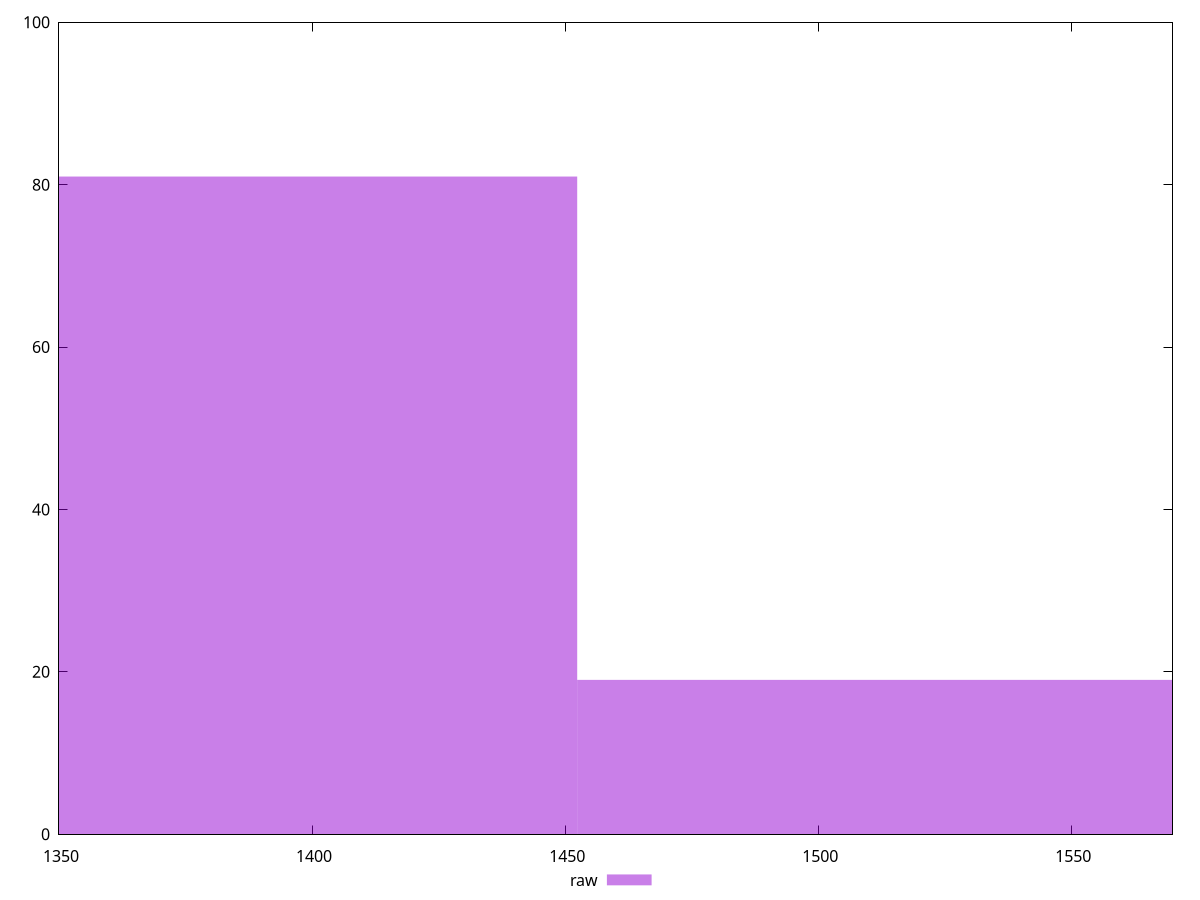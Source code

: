 reset

$raw <<EOF
1521.5437843033694 19
1383.2216220939722 81
EOF

set key outside below
set boxwidth 138.32216220939722
set xrange [1350:1570]
set yrange [0:100]
set trange [0:100]
set style fill transparent solid 0.5 noborder
set terminal svg size 640, 490 enhanced background rgb 'white'
set output "report_00019_2021-02-10T18-14-37.922Z//uses-text-compression/samples/pages+cached+noadtech+nomedia+nocss/raw/histogram.svg"

plot $raw title "raw" with boxes

reset
